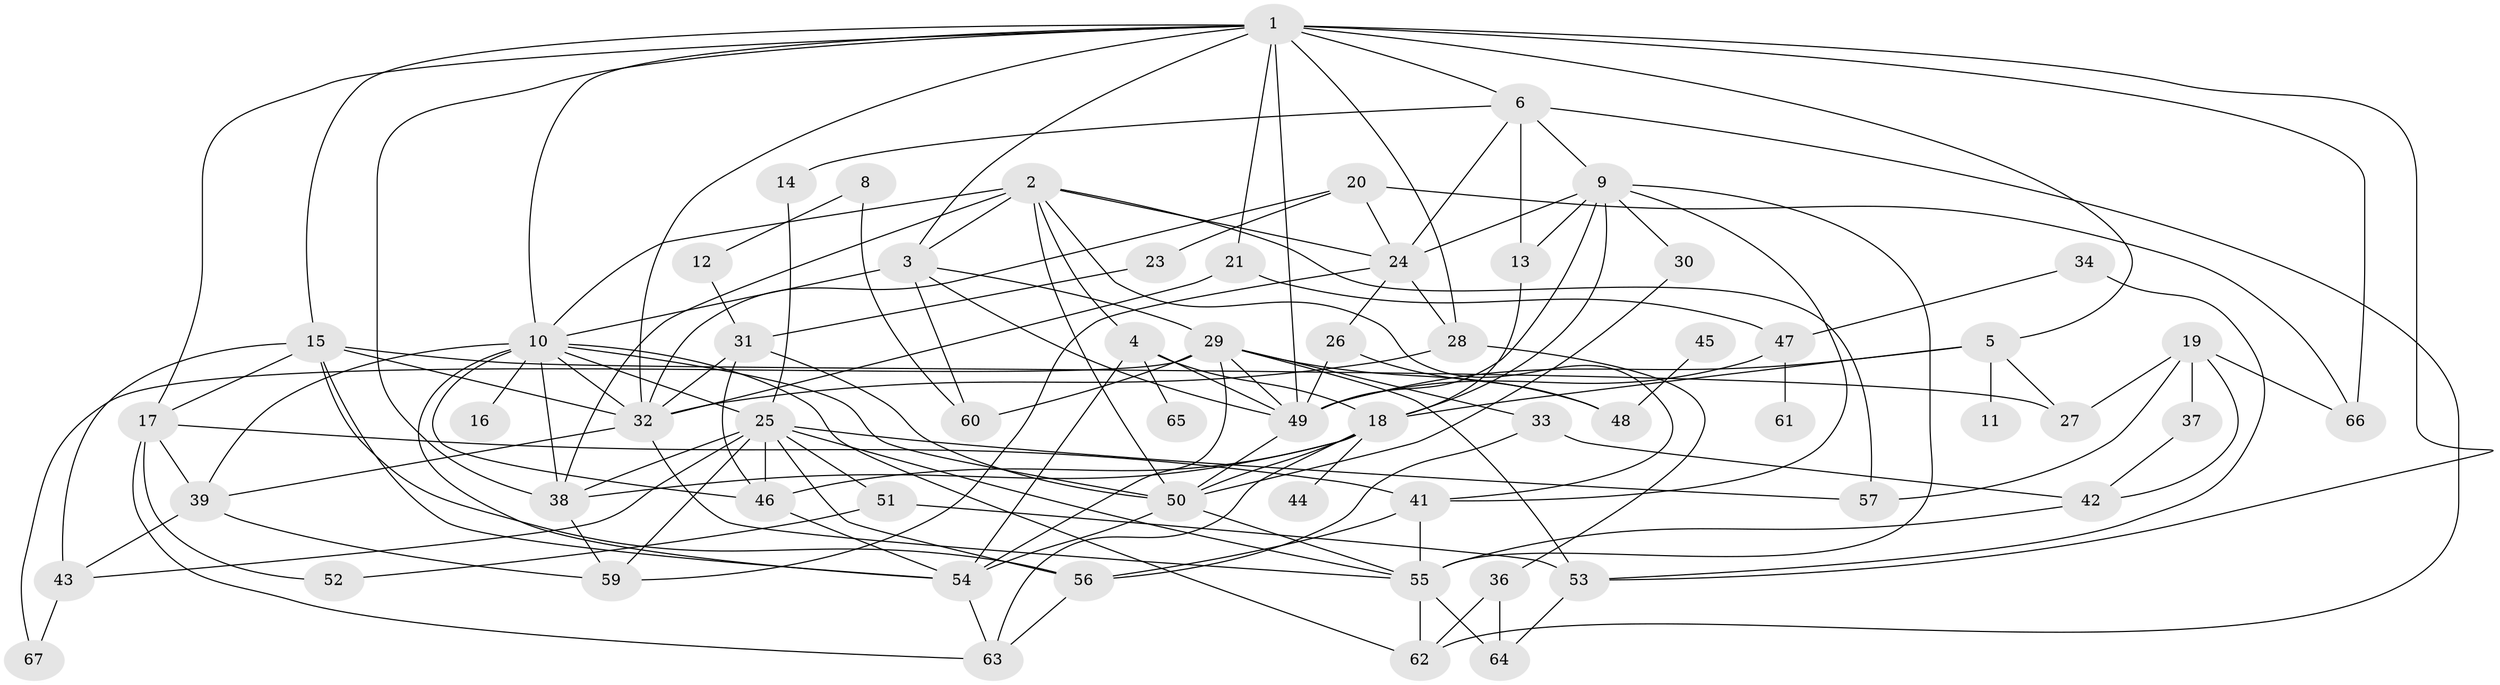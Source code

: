 // original degree distribution, {6: 0.05263157894736842, 3: 0.24812030075187969, 5: 0.12781954887218044, 2: 0.21052631578947367, 1: 0.10526315789473684, 7: 0.03007518796992481, 4: 0.18796992481203006, 0: 0.03007518796992481, 8: 0.007518796992481203}
// Generated by graph-tools (version 1.1) at 2025/33/03/09/25 02:33:27]
// undirected, 62 vertices, 142 edges
graph export_dot {
graph [start="1"]
  node [color=gray90,style=filled];
  1;
  2;
  3;
  4;
  5;
  6;
  8;
  9;
  10;
  11;
  12;
  13;
  14;
  15;
  16;
  17;
  18;
  19;
  20;
  21;
  23;
  24;
  25;
  26;
  27;
  28;
  29;
  30;
  31;
  32;
  33;
  34;
  36;
  37;
  38;
  39;
  41;
  42;
  43;
  44;
  45;
  46;
  47;
  48;
  49;
  50;
  51;
  52;
  53;
  54;
  55;
  56;
  57;
  59;
  60;
  61;
  62;
  63;
  64;
  65;
  66;
  67;
  1 -- 3 [weight=1.0];
  1 -- 5 [weight=1.0];
  1 -- 6 [weight=1.0];
  1 -- 10 [weight=1.0];
  1 -- 15 [weight=1.0];
  1 -- 17 [weight=1.0];
  1 -- 21 [weight=1.0];
  1 -- 28 [weight=1.0];
  1 -- 32 [weight=1.0];
  1 -- 38 [weight=1.0];
  1 -- 49 [weight=1.0];
  1 -- 53 [weight=1.0];
  1 -- 66 [weight=2.0];
  2 -- 3 [weight=1.0];
  2 -- 4 [weight=1.0];
  2 -- 10 [weight=1.0];
  2 -- 24 [weight=1.0];
  2 -- 38 [weight=1.0];
  2 -- 41 [weight=1.0];
  2 -- 50 [weight=1.0];
  2 -- 57 [weight=1.0];
  3 -- 10 [weight=1.0];
  3 -- 29 [weight=1.0];
  3 -- 49 [weight=1.0];
  3 -- 60 [weight=1.0];
  4 -- 18 [weight=1.0];
  4 -- 49 [weight=1.0];
  4 -- 54 [weight=1.0];
  4 -- 65 [weight=1.0];
  5 -- 11 [weight=1.0];
  5 -- 18 [weight=2.0];
  5 -- 27 [weight=1.0];
  5 -- 49 [weight=1.0];
  6 -- 9 [weight=1.0];
  6 -- 13 [weight=1.0];
  6 -- 14 [weight=1.0];
  6 -- 24 [weight=1.0];
  6 -- 62 [weight=1.0];
  8 -- 12 [weight=1.0];
  8 -- 60 [weight=1.0];
  9 -- 13 [weight=1.0];
  9 -- 18 [weight=1.0];
  9 -- 24 [weight=1.0];
  9 -- 30 [weight=1.0];
  9 -- 41 [weight=1.0];
  9 -- 49 [weight=1.0];
  9 -- 55 [weight=1.0];
  10 -- 16 [weight=1.0];
  10 -- 25 [weight=1.0];
  10 -- 32 [weight=1.0];
  10 -- 38 [weight=2.0];
  10 -- 39 [weight=2.0];
  10 -- 46 [weight=1.0];
  10 -- 50 [weight=1.0];
  10 -- 54 [weight=1.0];
  10 -- 62 [weight=1.0];
  12 -- 31 [weight=1.0];
  13 -- 18 [weight=1.0];
  14 -- 25 [weight=1.0];
  15 -- 17 [weight=1.0];
  15 -- 27 [weight=1.0];
  15 -- 32 [weight=1.0];
  15 -- 43 [weight=1.0];
  15 -- 54 [weight=1.0];
  15 -- 56 [weight=1.0];
  17 -- 39 [weight=1.0];
  17 -- 41 [weight=1.0];
  17 -- 52 [weight=1.0];
  17 -- 63 [weight=1.0];
  18 -- 38 [weight=1.0];
  18 -- 44 [weight=1.0];
  18 -- 46 [weight=1.0];
  18 -- 50 [weight=1.0];
  18 -- 63 [weight=1.0];
  19 -- 27 [weight=1.0];
  19 -- 37 [weight=1.0];
  19 -- 42 [weight=1.0];
  19 -- 57 [weight=1.0];
  19 -- 66 [weight=1.0];
  20 -- 23 [weight=1.0];
  20 -- 24 [weight=1.0];
  20 -- 32 [weight=1.0];
  20 -- 66 [weight=1.0];
  21 -- 32 [weight=1.0];
  21 -- 47 [weight=1.0];
  23 -- 31 [weight=1.0];
  24 -- 26 [weight=1.0];
  24 -- 28 [weight=1.0];
  24 -- 59 [weight=1.0];
  25 -- 38 [weight=1.0];
  25 -- 43 [weight=1.0];
  25 -- 46 [weight=1.0];
  25 -- 51 [weight=1.0];
  25 -- 55 [weight=1.0];
  25 -- 56 [weight=1.0];
  25 -- 57 [weight=1.0];
  25 -- 59 [weight=1.0];
  26 -- 48 [weight=1.0];
  26 -- 49 [weight=1.0];
  28 -- 32 [weight=1.0];
  28 -- 36 [weight=1.0];
  29 -- 33 [weight=1.0];
  29 -- 48 [weight=1.0];
  29 -- 49 [weight=2.0];
  29 -- 53 [weight=1.0];
  29 -- 54 [weight=1.0];
  29 -- 60 [weight=1.0];
  29 -- 67 [weight=1.0];
  30 -- 50 [weight=1.0];
  31 -- 32 [weight=1.0];
  31 -- 46 [weight=1.0];
  31 -- 50 [weight=1.0];
  32 -- 39 [weight=1.0];
  32 -- 55 [weight=1.0];
  33 -- 42 [weight=1.0];
  33 -- 56 [weight=1.0];
  34 -- 47 [weight=1.0];
  34 -- 53 [weight=1.0];
  36 -- 62 [weight=1.0];
  36 -- 64 [weight=1.0];
  37 -- 42 [weight=1.0];
  38 -- 59 [weight=1.0];
  39 -- 43 [weight=1.0];
  39 -- 59 [weight=1.0];
  41 -- 55 [weight=1.0];
  41 -- 56 [weight=1.0];
  42 -- 55 [weight=1.0];
  43 -- 67 [weight=1.0];
  45 -- 48 [weight=1.0];
  46 -- 54 [weight=1.0];
  47 -- 49 [weight=1.0];
  47 -- 61 [weight=1.0];
  49 -- 50 [weight=1.0];
  50 -- 54 [weight=1.0];
  50 -- 55 [weight=1.0];
  51 -- 52 [weight=1.0];
  51 -- 53 [weight=1.0];
  53 -- 64 [weight=1.0];
  54 -- 63 [weight=1.0];
  55 -- 62 [weight=1.0];
  55 -- 64 [weight=1.0];
  56 -- 63 [weight=1.0];
}
